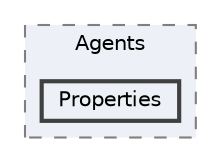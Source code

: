 digraph "C:/Users/User Asus/source/repos/Narrative Generator/Narrative Generator/Core/Agents/Properties"
{
 // LATEX_PDF_SIZE
  bgcolor="transparent";
  edge [fontname=Helvetica,fontsize=10,labelfontname=Helvetica,labelfontsize=10];
  node [fontname=Helvetica,fontsize=10,shape=box,height=0.2,width=0.4];
  compound=true
  subgraph clusterdir_98dc036614deb8db419646534af1e2f2 {
    graph [ bgcolor="#edf0f7", pencolor="grey50", label="Agents", fontname=Helvetica,fontsize=10 style="filled,dashed", URL="dir_98dc036614deb8db419646534af1e2f2.html",tooltip=""]
  dir_1a729e5e250e25927f9f8eb203994f77 [label="Properties", fillcolor="#edf0f7", color="grey25", style="filled,bold", URL="dir_1a729e5e250e25927f9f8eb203994f77.html",tooltip=""];
  }
}
